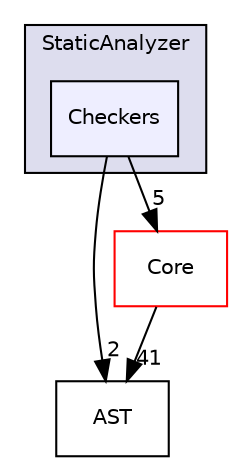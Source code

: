 digraph "include/clang/StaticAnalyzer/Checkers" {
  bgcolor=transparent;
  compound=true
  node [ fontsize="10", fontname="Helvetica"];
  edge [ labelfontsize="10", labelfontname="Helvetica"];
  subgraph clusterdir_e5ceb20f2d002bb0a19d19a00a4f0171 {
    graph [ bgcolor="#ddddee", pencolor="black", label="StaticAnalyzer" fontname="Helvetica", fontsize="10", URL="dir_e5ceb20f2d002bb0a19d19a00a4f0171.html"]
  dir_7e071b4b59dbba22cd8b8f320c65a98a [shape=box, label="Checkers", style="filled", fillcolor="#eeeeff", pencolor="black", URL="dir_7e071b4b59dbba22cd8b8f320c65a98a.html"];
  }
  dir_b7f1fb8e22c16abc1bb9b644ee717a58 [shape=box label="AST" URL="dir_b7f1fb8e22c16abc1bb9b644ee717a58.html"];
  dir_adae70df7cbf294349926297fc786666 [shape=box label="Core" color="red" URL="dir_adae70df7cbf294349926297fc786666.html"];
  dir_7e071b4b59dbba22cd8b8f320c65a98a->dir_b7f1fb8e22c16abc1bb9b644ee717a58 [headlabel="2", labeldistance=1.5 headhref="dir_000019_000013.html"];
  dir_7e071b4b59dbba22cd8b8f320c65a98a->dir_adae70df7cbf294349926297fc786666 [headlabel="5", labeldistance=1.5 headhref="dir_000019_000093.html"];
  dir_adae70df7cbf294349926297fc786666->dir_b7f1fb8e22c16abc1bb9b644ee717a58 [headlabel="41", labeldistance=1.5 headhref="dir_000093_000013.html"];
}
